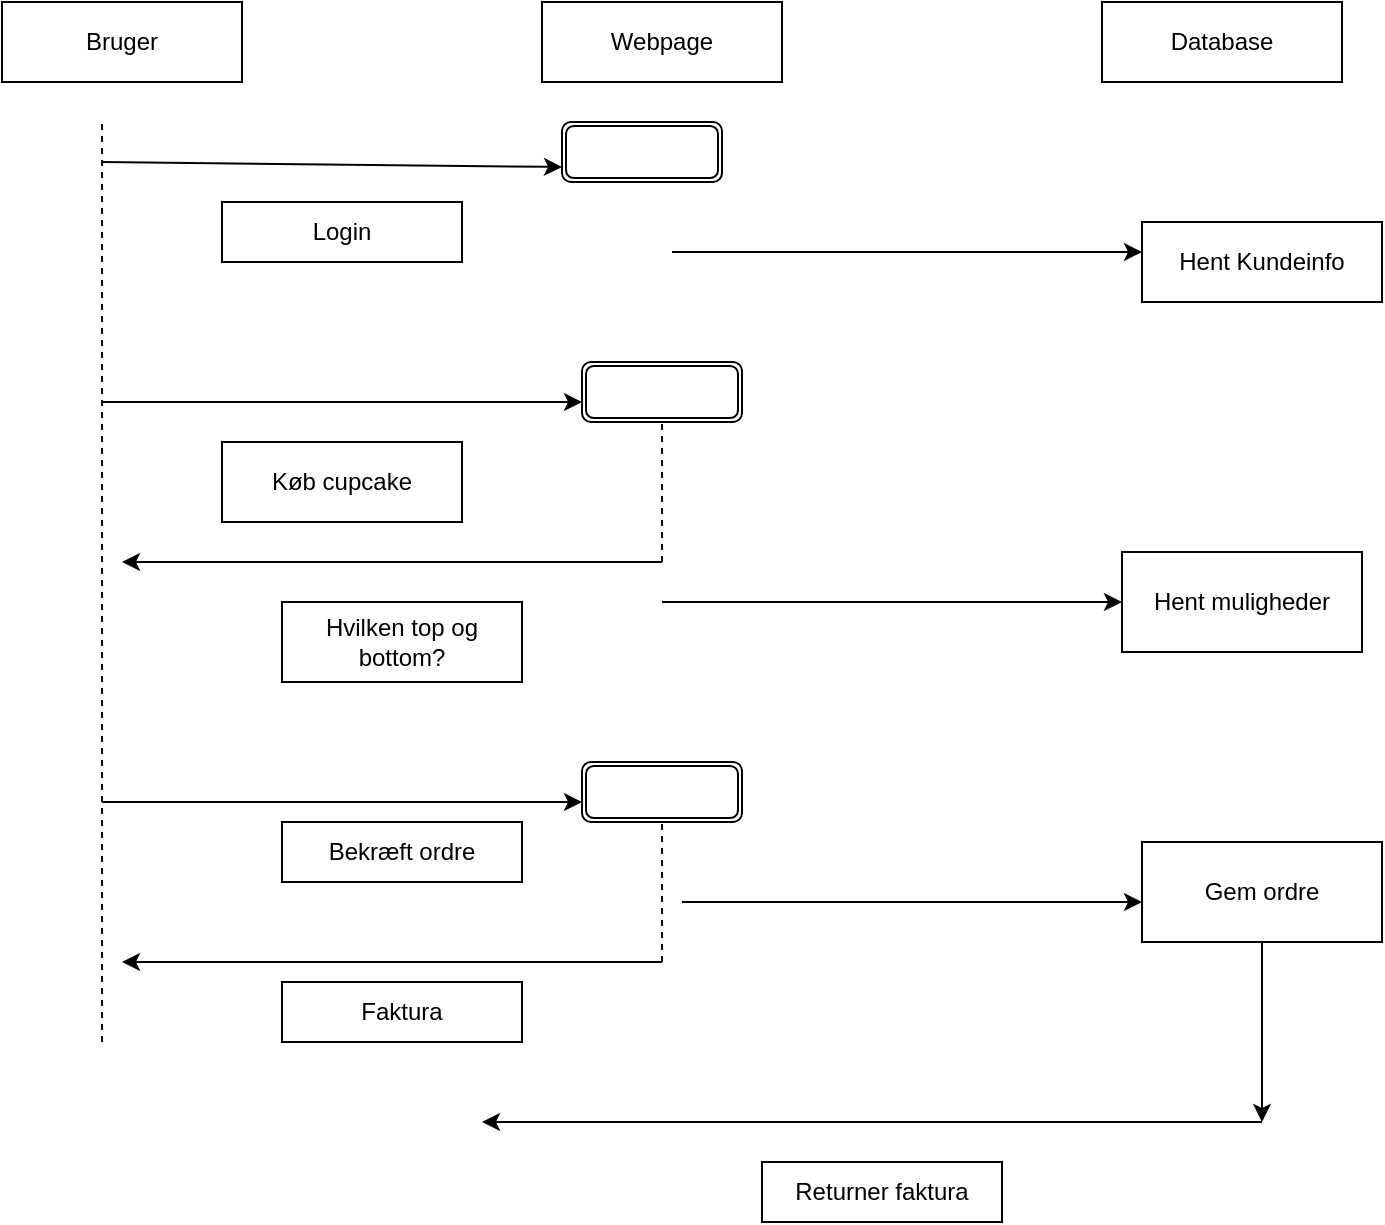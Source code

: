 <mxfile version="12.1.3" type="device" pages="1"><diagram id="tPPxGN3KoI53xQ7tPDlc" name="Page-1"><mxGraphModel dx="1422" dy="713" grid="1" gridSize="10" guides="1" tooltips="1" connect="1" arrows="1" fold="1" page="1" pageScale="1" pageWidth="850" pageHeight="1100" math="0" shadow="0"><root><mxCell id="0"/><mxCell id="1" parent="0"/><mxCell id="pwQNTQCAnHAl4ern8mvk-1" value="Bruger" style="rounded=0;whiteSpace=wrap;html=1;" vertex="1" parent="1"><mxGeometry x="70" y="40" width="120" height="40" as="geometry"/></mxCell><mxCell id="pwQNTQCAnHAl4ern8mvk-2" value="Webpage" style="rounded=0;whiteSpace=wrap;html=1;" vertex="1" parent="1"><mxGeometry x="340" y="40" width="120" height="40" as="geometry"/></mxCell><mxCell id="pwQNTQCAnHAl4ern8mvk-3" value="Database" style="rounded=0;whiteSpace=wrap;html=1;" vertex="1" parent="1"><mxGeometry x="620" y="40" width="120" height="40" as="geometry"/></mxCell><mxCell id="pwQNTQCAnHAl4ern8mvk-4" value="" style="endArrow=none;dashed=1;html=1;" edge="1" parent="1"><mxGeometry width="50" height="50" relative="1" as="geometry"><mxPoint x="120" y="560" as="sourcePoint"/><mxPoint x="120" y="100" as="targetPoint"/></mxGeometry></mxCell><mxCell id="pwQNTQCAnHAl4ern8mvk-6" value="" style="endArrow=classic;html=1;entryX=0;entryY=0.75;entryDx=0;entryDy=0;" edge="1" parent="1" target="pwQNTQCAnHAl4ern8mvk-7"><mxGeometry width="50" height="50" relative="1" as="geometry"><mxPoint x="120" y="120" as="sourcePoint"/><mxPoint x="400" y="120" as="targetPoint"/></mxGeometry></mxCell><mxCell id="pwQNTQCAnHAl4ern8mvk-7" value="" style="shape=ext;double=1;rounded=1;whiteSpace=wrap;html=1;" vertex="1" parent="1"><mxGeometry x="350" y="100" width="80" height="30" as="geometry"/></mxCell><mxCell id="pwQNTQCAnHAl4ern8mvk-8" value="Login" style="rounded=0;whiteSpace=wrap;html=1;" vertex="1" parent="1"><mxGeometry x="180" y="140" width="120" height="30" as="geometry"/></mxCell><mxCell id="pwQNTQCAnHAl4ern8mvk-9" value="" style="endArrow=classic;html=1;" edge="1" parent="1"><mxGeometry width="50" height="50" relative="1" as="geometry"><mxPoint x="120" y="240" as="sourcePoint"/><mxPoint x="360" y="240" as="targetPoint"/></mxGeometry></mxCell><mxCell id="pwQNTQCAnHAl4ern8mvk-10" value="" style="shape=ext;double=1;rounded=1;whiteSpace=wrap;html=1;" vertex="1" parent="1"><mxGeometry x="360" y="220" width="80" height="30" as="geometry"/></mxCell><mxCell id="pwQNTQCAnHAl4ern8mvk-11" value="Køb cupcake" style="rounded=0;whiteSpace=wrap;html=1;" vertex="1" parent="1"><mxGeometry x="180" y="260" width="120" height="40" as="geometry"/></mxCell><mxCell id="pwQNTQCAnHAl4ern8mvk-12" value="" style="endArrow=none;dashed=1;html=1;" edge="1" parent="1"><mxGeometry width="50" height="50" relative="1" as="geometry"><mxPoint x="400" y="320" as="sourcePoint"/><mxPoint x="400" y="250" as="targetPoint"/></mxGeometry></mxCell><mxCell id="pwQNTQCAnHAl4ern8mvk-15" value="" style="endArrow=classic;html=1;" edge="1" parent="1"><mxGeometry width="50" height="50" relative="1" as="geometry"><mxPoint x="400" y="320" as="sourcePoint"/><mxPoint x="130" y="320" as="targetPoint"/></mxGeometry></mxCell><mxCell id="pwQNTQCAnHAl4ern8mvk-16" value="Hvilken top og bottom?" style="rounded=0;whiteSpace=wrap;html=1;" vertex="1" parent="1"><mxGeometry x="210" y="340" width="120" height="40" as="geometry"/></mxCell><mxCell id="pwQNTQCAnHAl4ern8mvk-17" value="" style="endArrow=classic;html=1;" edge="1" parent="1"><mxGeometry width="50" height="50" relative="1" as="geometry"><mxPoint x="120" y="440" as="sourcePoint"/><mxPoint x="360" y="440" as="targetPoint"/></mxGeometry></mxCell><mxCell id="pwQNTQCAnHAl4ern8mvk-19" value="Bekræft ordre" style="rounded=0;whiteSpace=wrap;html=1;" vertex="1" parent="1"><mxGeometry x="210" y="450" width="120" height="30" as="geometry"/></mxCell><mxCell id="pwQNTQCAnHAl4ern8mvk-21" value="" style="endArrow=none;dashed=1;html=1;" edge="1" parent="1"><mxGeometry width="50" height="50" relative="1" as="geometry"><mxPoint x="400" y="520" as="sourcePoint"/><mxPoint x="400" y="450" as="targetPoint"/></mxGeometry></mxCell><mxCell id="pwQNTQCAnHAl4ern8mvk-22" value="" style="endArrow=classic;html=1;" edge="1" parent="1"><mxGeometry width="50" height="50" relative="1" as="geometry"><mxPoint x="400" y="520" as="sourcePoint"/><mxPoint x="130" y="520" as="targetPoint"/></mxGeometry></mxCell><mxCell id="pwQNTQCAnHAl4ern8mvk-23" value="Faktura" style="rounded=0;whiteSpace=wrap;html=1;" vertex="1" parent="1"><mxGeometry x="210" y="530" width="120" height="30" as="geometry"/></mxCell><mxCell id="pwQNTQCAnHAl4ern8mvk-24" value="" style="shape=ext;double=1;rounded=1;whiteSpace=wrap;html=1;" vertex="1" parent="1"><mxGeometry x="360" y="420" width="80" height="30" as="geometry"/></mxCell><mxCell id="pwQNTQCAnHAl4ern8mvk-25" value="" style="endArrow=classic;html=1;" edge="1" parent="1"><mxGeometry width="50" height="50" relative="1" as="geometry"><mxPoint x="405" y="165" as="sourcePoint"/><mxPoint x="640" y="165" as="targetPoint"/></mxGeometry></mxCell><mxCell id="pwQNTQCAnHAl4ern8mvk-26" value="Hent Kundeinfo" style="rounded=0;whiteSpace=wrap;html=1;" vertex="1" parent="1"><mxGeometry x="640" y="150" width="120" height="40" as="geometry"/></mxCell><mxCell id="pwQNTQCAnHAl4ern8mvk-27" value="" style="endArrow=classic;html=1;" edge="1" parent="1" target="pwQNTQCAnHAl4ern8mvk-28"><mxGeometry width="50" height="50" relative="1" as="geometry"><mxPoint x="400" y="340" as="sourcePoint"/><mxPoint x="640" y="340" as="targetPoint"/></mxGeometry></mxCell><mxCell id="pwQNTQCAnHAl4ern8mvk-28" value="Hent muligheder" style="rounded=0;whiteSpace=wrap;html=1;" vertex="1" parent="1"><mxGeometry x="630" y="315" width="120" height="50" as="geometry"/></mxCell><mxCell id="pwQNTQCAnHAl4ern8mvk-29" value="" style="endArrow=classic;html=1;" edge="1" parent="1"><mxGeometry width="50" height="50" relative="1" as="geometry"><mxPoint x="410" y="490" as="sourcePoint"/><mxPoint x="640" y="490" as="targetPoint"/></mxGeometry></mxCell><mxCell id="pwQNTQCAnHAl4ern8mvk-31" value="Gem ordre" style="rounded=0;whiteSpace=wrap;html=1;" vertex="1" parent="1"><mxGeometry x="640" y="460" width="120" height="50" as="geometry"/></mxCell><mxCell id="pwQNTQCAnHAl4ern8mvk-32" style="edgeStyle=orthogonalEdgeStyle;rounded=0;orthogonalLoop=1;jettySize=auto;html=1;exitX=0.5;exitY=1;exitDx=0;exitDy=0;" edge="1" parent="1" source="pwQNTQCAnHAl4ern8mvk-31" target="pwQNTQCAnHAl4ern8mvk-31"><mxGeometry relative="1" as="geometry"/></mxCell><mxCell id="pwQNTQCAnHAl4ern8mvk-33" value="" style="endArrow=classic;html=1;" edge="1" parent="1"><mxGeometry width="50" height="50" relative="1" as="geometry"><mxPoint x="700" y="510" as="sourcePoint"/><mxPoint x="700" y="600" as="targetPoint"/></mxGeometry></mxCell><mxCell id="pwQNTQCAnHAl4ern8mvk-34" value="" style="endArrow=classic;html=1;" edge="1" parent="1"><mxGeometry width="50" height="50" relative="1" as="geometry"><mxPoint x="700" y="600" as="sourcePoint"/><mxPoint x="310" y="600" as="targetPoint"/></mxGeometry></mxCell><mxCell id="pwQNTQCAnHAl4ern8mvk-36" value="Returner faktura" style="rounded=0;whiteSpace=wrap;html=1;" vertex="1" parent="1"><mxGeometry x="450" y="620" width="120" height="30" as="geometry"/></mxCell></root></mxGraphModel></diagram></mxfile>